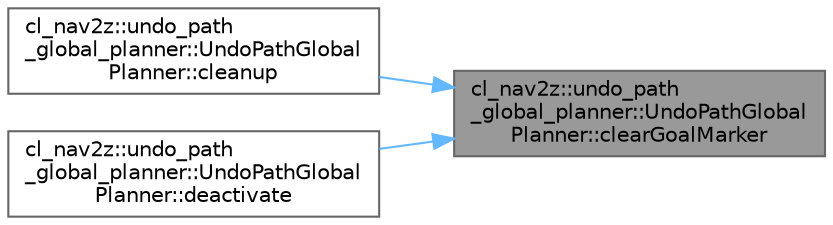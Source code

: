 digraph "cl_nav2z::undo_path_global_planner::UndoPathGlobalPlanner::clearGoalMarker"
{
 // LATEX_PDF_SIZE
  bgcolor="transparent";
  edge [fontname=Helvetica,fontsize=10,labelfontname=Helvetica,labelfontsize=10];
  node [fontname=Helvetica,fontsize=10,shape=box,height=0.2,width=0.4];
  rankdir="RL";
  Node1 [label="cl_nav2z::undo_path\l_global_planner::UndoPathGlobal\lPlanner::clearGoalMarker",height=0.2,width=0.4,color="gray40", fillcolor="grey60", style="filled", fontcolor="black",tooltip=" "];
  Node1 -> Node2 [dir="back",color="steelblue1",style="solid"];
  Node2 [label="cl_nav2z::undo_path\l_global_planner::UndoPathGlobal\lPlanner::cleanup",height=0.2,width=0.4,color="grey40", fillcolor="white", style="filled",URL="$classcl__nav2z_1_1undo__path__global__planner_1_1UndoPathGlobalPlanner.html#a59c159542bb122b37c08be59c3995c61",tooltip="Method to cleanup resources used on shutdown."];
  Node1 -> Node3 [dir="back",color="steelblue1",style="solid"];
  Node3 [label="cl_nav2z::undo_path\l_global_planner::UndoPathGlobal\lPlanner::deactivate",height=0.2,width=0.4,color="grey40", fillcolor="white", style="filled",URL="$classcl__nav2z_1_1undo__path__global__planner_1_1UndoPathGlobalPlanner.html#a3c82cc0b6ad89cfebbeecc1a4520a862",tooltip="Method to deactivate planner and any threads involved in execution."];
}
